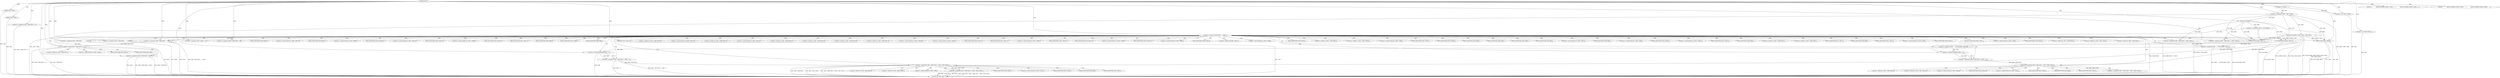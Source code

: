 digraph "FUN1" {  
"8" [label = <(METHOD,FUN1)<SUB>1</SUB>> ]
"207" [label = <(METHOD_RETURN,void)<SUB>1</SUB>> ]
"9" [label = <(PARAM,void *VAR1)<SUB>1</SUB>> ]
"10" [label = <(PARAM,VAR2 *VAR3)<SUB>1</SUB>> ]
"11" [label = <(PARAM,VAR4 *VAR5)<SUB>2</SUB>> ]
"15" [label = <(&lt;operator&gt;.assignment,VAR8 = (VAR7 *)VAR1)<SUB>8</SUB>> ]
"20" [label = <(&lt;operator&gt;.assignment,VAR5-&gt;VAR9.VAR10 = 0)<SUB>9</SUB>> ]
"27" [label = <(FUN2,FUN2(&amp;(VAR8-&gt;VAR11),VAR3-&gt;VAR12.VAR13,
        ...)<SUB>11</SUB>> ]
"42" [label = <(BLOCK,{
 {
            IMPEG2D_ERROR_CODES_T VAR15;
 ...,{
 {
            IMPEG2D_ERROR_CODES_T VAR15;
 ...)<SUB>14</SUB>> ]
"43" [label = <(BLOCK,{
            IMPEG2D_ERROR_CODES_T VAR15;
    ...,{
            IMPEG2D_ERROR_CODES_T VAR15;
    ...)<SUB>15</SUB>> ]
"123" [label = <(&lt;operator&gt;.assignment,VAR5-&gt;VAR9.VAR20 = VAR8-&gt;VAR21)<SUB>52</SUB>> ]
"132" [label = <(&lt;operator&gt;.assignment,VAR5-&gt;VAR9.VAR22 = VAR8-&gt;VAR23)<SUB>53</SUB>> ]
"141" [label = <(&lt;operator&gt;.assignment,VAR5-&gt;VAR9.VAR24            = VAR25)<SUB>55</SUB>> ]
"148" [label = <(&lt;operator&gt;.assignment,VAR5-&gt;VAR9.VAR10        = VAR26)<SUB>56</SUB>> ]
"155" [label = <(&lt;operator&gt;.assignment,VAR6     = FUN4(&amp;VAR8-&gt;VAR11))<SUB>58</SUB>> ]
"162" [label = <(&lt;operator&gt;.assignment,VAR5-&gt;VAR9.VAR18 = VAR6&gt;&gt; 3)<SUB>59</SUB>> ]
"195" [label = <(&lt;operator&gt;.assignment,VAR5-&gt;VAR9.VAR27 = 0)<SUB>64</SUB>> ]
"202" [label = <(&lt;operator&gt;.assignment,VAR8-&gt;VAR28 = 1)<SUB>66</SUB>> ]
"17" [label = <(&lt;operator&gt;.cast,(VAR7 *)VAR1)<SUB>8</SUB>> ]
"45" [label = <(&lt;operator&gt;.assignment,VAR15 = FUN3(VAR8))<SUB>17</SUB>> ]
"172" [label = <(&lt;operator&gt;.greaterThan,VAR5-&gt;VAR9.VAR18 &gt; VAR3-&gt;VAR12.VAR14)<SUB>60</SUB>> ]
"50" [label = <(&lt;operator&gt;.notEquals,(VAR16)VAR17 != VAR15)<SUB>18</SUB>> ]
"157" [label = <(FUN4,FUN4(&amp;VAR8-&gt;VAR11))<SUB>58</SUB>> ]
"168" [label = <(&lt;operator&gt;.arithmeticShiftRight,VAR6&gt;&gt; 3)<SUB>59</SUB>> ]
"184" [label = <(&lt;operator&gt;.assignment,VAR5-&gt;VAR9.VAR18 = VAR3-&gt;VAR12.VAR14)<SUB>62</SUB>> ]
"47" [label = <(FUN3,FUN3(VAR8))<SUB>17</SUB>> ]
"56" [label = <(&lt;operator&gt;.assignment,VAR5-&gt;VAR9.VAR10    = VAR15)<SUB>20</SUB>> ]
"63" [label = <(&lt;operator&gt;.assignment,VAR6     = FUN4(&amp;VAR8-&gt;VAR11))<SUB>22</SUB>> ]
"70" [label = <(&lt;operator&gt;.assignment,VAR5-&gt;VAR9.VAR18 = VAR6&gt;&gt; 3)<SUB>24</SUB>> ]
"119" [label = <(FUN5,FUN5(VAR8, VAR19))<SUB>48</SUB>> ]
"122" [label = <(RETURN,return;,return;)<SUB>49</SUB>> ]
"51" [label = <(&lt;operator&gt;.cast,(VAR16)VAR17)<SUB>18</SUB>> ]
"80" [label = <(&lt;operator&gt;.greaterThan,VAR5-&gt;VAR9.VAR18 &gt; VAR3-&gt;VAR12.VAR14)<SUB>25</SUB>> ]
"104" [label = <(&lt;operator&gt;.equals,VAR5-&gt;VAR9.VAR10 == 0)<SUB>30</SUB>> ]
"65" [label = <(FUN4,FUN4(&amp;VAR8-&gt;VAR11))<SUB>22</SUB>> ]
"76" [label = <(&lt;operator&gt;.arithmeticShiftRight,VAR6&gt;&gt; 3)<SUB>24</SUB>> ]
"92" [label = <(&lt;operator&gt;.assignment,VAR5-&gt;VAR9.VAR18 = VAR3-&gt;VAR12.VAR14)<SUB>27</SUB>> ]
"112" [label = <(&lt;operator&gt;.assignment,VAR5-&gt;VAR9.VAR10 = VAR15)<SUB>31</SUB>> ]
"124" [label = <(&lt;operator&gt;.fieldAccess,VAR5-&gt;VAR9.VAR20)<SUB>52</SUB>> ]
"129" [label = <(&lt;operator&gt;.indirectFieldAccess,VAR8-&gt;VAR21)<SUB>52</SUB>> ]
"133" [label = <(&lt;operator&gt;.fieldAccess,VAR5-&gt;VAR9.VAR22)<SUB>53</SUB>> ]
"138" [label = <(&lt;operator&gt;.indirectFieldAccess,VAR8-&gt;VAR23)<SUB>53</SUB>> ]
"142" [label = <(&lt;operator&gt;.fieldAccess,VAR5-&gt;VAR9.VAR24)<SUB>55</SUB>> ]
"149" [label = <(&lt;operator&gt;.fieldAccess,VAR5-&gt;VAR9.VAR10)<SUB>56</SUB>> ]
"163" [label = <(&lt;operator&gt;.fieldAccess,VAR5-&gt;VAR9.VAR18)<SUB>59</SUB>> ]
"196" [label = <(&lt;operator&gt;.fieldAccess,VAR5-&gt;VAR9.VAR27)<SUB>64</SUB>> ]
"203" [label = <(&lt;operator&gt;.indirectFieldAccess,VAR8-&gt;VAR28)<SUB>66</SUB>> ]
"125" [label = <(&lt;operator&gt;.indirectFieldAccess,VAR5-&gt;VAR9)<SUB>52</SUB>> ]
"128" [label = <(FIELD_IDENTIFIER,VAR20,VAR20)<SUB>52</SUB>> ]
"131" [label = <(FIELD_IDENTIFIER,VAR21,VAR21)<SUB>52</SUB>> ]
"134" [label = <(&lt;operator&gt;.indirectFieldAccess,VAR5-&gt;VAR9)<SUB>53</SUB>> ]
"137" [label = <(FIELD_IDENTIFIER,VAR22,VAR22)<SUB>53</SUB>> ]
"140" [label = <(FIELD_IDENTIFIER,VAR23,VAR23)<SUB>53</SUB>> ]
"143" [label = <(&lt;operator&gt;.indirectFieldAccess,VAR5-&gt;VAR9)<SUB>55</SUB>> ]
"146" [label = <(FIELD_IDENTIFIER,VAR24,VAR24)<SUB>55</SUB>> ]
"150" [label = <(&lt;operator&gt;.indirectFieldAccess,VAR5-&gt;VAR9)<SUB>56</SUB>> ]
"153" [label = <(FIELD_IDENTIFIER,VAR10,VAR10)<SUB>56</SUB>> ]
"158" [label = <(&lt;operator&gt;.addressOf,&amp;VAR8-&gt;VAR11)<SUB>58</SUB>> ]
"164" [label = <(&lt;operator&gt;.indirectFieldAccess,VAR5-&gt;VAR9)<SUB>59</SUB>> ]
"167" [label = <(FIELD_IDENTIFIER,VAR18,VAR18)<SUB>59</SUB>> ]
"173" [label = <(&lt;operator&gt;.fieldAccess,VAR5-&gt;VAR9.VAR18)<SUB>60</SUB>> ]
"178" [label = <(&lt;operator&gt;.fieldAccess,VAR3-&gt;VAR12.VAR14)<SUB>60</SUB>> ]
"197" [label = <(&lt;operator&gt;.indirectFieldAccess,VAR5-&gt;VAR9)<SUB>64</SUB>> ]
"200" [label = <(FIELD_IDENTIFIER,VAR27,VAR27)<SUB>64</SUB>> ]
"205" [label = <(FIELD_IDENTIFIER,VAR28,VAR28)<SUB>66</SUB>> ]
"127" [label = <(FIELD_IDENTIFIER,VAR9,VAR9)<SUB>52</SUB>> ]
"136" [label = <(FIELD_IDENTIFIER,VAR9,VAR9)<SUB>53</SUB>> ]
"145" [label = <(FIELD_IDENTIFIER,VAR9,VAR9)<SUB>55</SUB>> ]
"152" [label = <(FIELD_IDENTIFIER,VAR9,VAR9)<SUB>56</SUB>> ]
"159" [label = <(&lt;operator&gt;.indirectFieldAccess,VAR8-&gt;VAR11)<SUB>58</SUB>> ]
"166" [label = <(FIELD_IDENTIFIER,VAR9,VAR9)<SUB>59</SUB>> ]
"174" [label = <(&lt;operator&gt;.indirectFieldAccess,VAR5-&gt;VAR9)<SUB>60</SUB>> ]
"177" [label = <(FIELD_IDENTIFIER,VAR18,VAR18)<SUB>60</SUB>> ]
"179" [label = <(&lt;operator&gt;.indirectFieldAccess,VAR3-&gt;VAR12)<SUB>60</SUB>> ]
"182" [label = <(FIELD_IDENTIFIER,VAR14,VAR14)<SUB>60</SUB>> ]
"185" [label = <(&lt;operator&gt;.fieldAccess,VAR5-&gt;VAR9.VAR18)<SUB>62</SUB>> ]
"190" [label = <(&lt;operator&gt;.fieldAccess,VAR3-&gt;VAR12.VAR14)<SUB>62</SUB>> ]
"199" [label = <(FIELD_IDENTIFIER,VAR9,VAR9)<SUB>64</SUB>> ]
"57" [label = <(&lt;operator&gt;.fieldAccess,VAR5-&gt;VAR9.VAR10)<SUB>20</SUB>> ]
"71" [label = <(&lt;operator&gt;.fieldAccess,VAR5-&gt;VAR9.VAR18)<SUB>24</SUB>> ]
"161" [label = <(FIELD_IDENTIFIER,VAR11,VAR11)<SUB>58</SUB>> ]
"176" [label = <(FIELD_IDENTIFIER,VAR9,VAR9)<SUB>60</SUB>> ]
"181" [label = <(FIELD_IDENTIFIER,VAR12,VAR12)<SUB>60</SUB>> ]
"186" [label = <(&lt;operator&gt;.indirectFieldAccess,VAR5-&gt;VAR9)<SUB>62</SUB>> ]
"189" [label = <(FIELD_IDENTIFIER,VAR18,VAR18)<SUB>62</SUB>> ]
"191" [label = <(&lt;operator&gt;.indirectFieldAccess,VAR3-&gt;VAR12)<SUB>62</SUB>> ]
"194" [label = <(FIELD_IDENTIFIER,VAR14,VAR14)<SUB>62</SUB>> ]
"58" [label = <(&lt;operator&gt;.indirectFieldAccess,VAR5-&gt;VAR9)<SUB>20</SUB>> ]
"61" [label = <(FIELD_IDENTIFIER,VAR10,VAR10)<SUB>20</SUB>> ]
"66" [label = <(&lt;operator&gt;.addressOf,&amp;VAR8-&gt;VAR11)<SUB>22</SUB>> ]
"72" [label = <(&lt;operator&gt;.indirectFieldAccess,VAR5-&gt;VAR9)<SUB>24</SUB>> ]
"75" [label = <(FIELD_IDENTIFIER,VAR18,VAR18)<SUB>24</SUB>> ]
"81" [label = <(&lt;operator&gt;.fieldAccess,VAR5-&gt;VAR9.VAR18)<SUB>25</SUB>> ]
"86" [label = <(&lt;operator&gt;.fieldAccess,VAR3-&gt;VAR12.VAR14)<SUB>25</SUB>> ]
"105" [label = <(&lt;operator&gt;.fieldAccess,VAR5-&gt;VAR9.VAR10)<SUB>30</SUB>> ]
"188" [label = <(FIELD_IDENTIFIER,VAR9,VAR9)<SUB>62</SUB>> ]
"193" [label = <(FIELD_IDENTIFIER,VAR12,VAR12)<SUB>62</SUB>> ]
"60" [label = <(FIELD_IDENTIFIER,VAR9,VAR9)<SUB>20</SUB>> ]
"67" [label = <(&lt;operator&gt;.indirectFieldAccess,VAR8-&gt;VAR11)<SUB>22</SUB>> ]
"74" [label = <(FIELD_IDENTIFIER,VAR9,VAR9)<SUB>24</SUB>> ]
"82" [label = <(&lt;operator&gt;.indirectFieldAccess,VAR5-&gt;VAR9)<SUB>25</SUB>> ]
"85" [label = <(FIELD_IDENTIFIER,VAR18,VAR18)<SUB>25</SUB>> ]
"87" [label = <(&lt;operator&gt;.indirectFieldAccess,VAR3-&gt;VAR12)<SUB>25</SUB>> ]
"90" [label = <(FIELD_IDENTIFIER,VAR14,VAR14)<SUB>25</SUB>> ]
"93" [label = <(&lt;operator&gt;.fieldAccess,VAR5-&gt;VAR9.VAR18)<SUB>27</SUB>> ]
"98" [label = <(&lt;operator&gt;.fieldAccess,VAR3-&gt;VAR12.VAR14)<SUB>27</SUB>> ]
"106" [label = <(&lt;operator&gt;.indirectFieldAccess,VAR5-&gt;VAR9)<SUB>30</SUB>> ]
"109" [label = <(FIELD_IDENTIFIER,VAR10,VAR10)<SUB>30</SUB>> ]
"113" [label = <(&lt;operator&gt;.fieldAccess,VAR5-&gt;VAR9.VAR10)<SUB>31</SUB>> ]
"69" [label = <(FIELD_IDENTIFIER,VAR11,VAR11)<SUB>22</SUB>> ]
"84" [label = <(FIELD_IDENTIFIER,VAR9,VAR9)<SUB>25</SUB>> ]
"89" [label = <(FIELD_IDENTIFIER,VAR12,VAR12)<SUB>25</SUB>> ]
"94" [label = <(&lt;operator&gt;.indirectFieldAccess,VAR5-&gt;VAR9)<SUB>27</SUB>> ]
"97" [label = <(FIELD_IDENTIFIER,VAR18,VAR18)<SUB>27</SUB>> ]
"99" [label = <(&lt;operator&gt;.indirectFieldAccess,VAR3-&gt;VAR12)<SUB>27</SUB>> ]
"102" [label = <(FIELD_IDENTIFIER,VAR14,VAR14)<SUB>27</SUB>> ]
"108" [label = <(FIELD_IDENTIFIER,VAR9,VAR9)<SUB>30</SUB>> ]
"114" [label = <(&lt;operator&gt;.indirectFieldAccess,VAR5-&gt;VAR9)<SUB>31</SUB>> ]
"117" [label = <(FIELD_IDENTIFIER,VAR10,VAR10)<SUB>31</SUB>> ]
"96" [label = <(FIELD_IDENTIFIER,VAR9,VAR9)<SUB>27</SUB>> ]
"101" [label = <(FIELD_IDENTIFIER,VAR12,VAR12)<SUB>27</SUB>> ]
"116" [label = <(FIELD_IDENTIFIER,VAR9,VAR9)<SUB>31</SUB>> ]
  "122" -> "207"  [ label = "DDG: &lt;RET&gt;"] 
  "10" -> "207"  [ label = "DDG: VAR3"] 
  "11" -> "207"  [ label = "DDG: VAR5"] 
  "17" -> "207"  [ label = "DDG: VAR1"] 
  "15" -> "207"  [ label = "DDG: (VAR7 *)VAR1"] 
  "15" -> "207"  [ label = "DDG: VAR8 = (VAR7 *)VAR1"] 
  "20" -> "207"  [ label = "DDG: VAR5-&gt;VAR9.VAR10 = 0"] 
  "27" -> "207"  [ label = "DDG: &amp;(VAR8-&gt;VAR11)"] 
  "27" -> "207"  [ label = "DDG: VAR3-&gt;VAR12.VAR13"] 
  "27" -> "207"  [ label = "DDG: FUN2(&amp;(VAR8-&gt;VAR11),VAR3-&gt;VAR12.VAR13,
        VAR3-&gt;VAR12.VAR14)"] 
  "45" -> "207"  [ label = "DDG: FUN3(VAR8)"] 
  "45" -> "207"  [ label = "DDG: VAR15 = FUN3(VAR8)"] 
  "50" -> "207"  [ label = "DDG: (VAR16)VAR17"] 
  "50" -> "207"  [ label = "DDG: (VAR16)VAR17 != VAR15"] 
  "56" -> "207"  [ label = "DDG: VAR15"] 
  "56" -> "207"  [ label = "DDG: VAR5-&gt;VAR9.VAR10    = VAR15"] 
  "65" -> "207"  [ label = "DDG: &amp;VAR8-&gt;VAR11"] 
  "63" -> "207"  [ label = "DDG: FUN4(&amp;VAR8-&gt;VAR11)"] 
  "63" -> "207"  [ label = "DDG: VAR6     = FUN4(&amp;VAR8-&gt;VAR11)"] 
  "76" -> "207"  [ label = "DDG: VAR6"] 
  "70" -> "207"  [ label = "DDG: VAR6&gt;&gt; 3"] 
  "70" -> "207"  [ label = "DDG: VAR5-&gt;VAR9.VAR18 = VAR6&gt;&gt; 3"] 
  "80" -> "207"  [ label = "DDG: VAR5-&gt;VAR9.VAR18"] 
  "80" -> "207"  [ label = "DDG: VAR3-&gt;VAR12.VAR14"] 
  "80" -> "207"  [ label = "DDG: VAR5-&gt;VAR9.VAR18 &gt; VAR3-&gt;VAR12.VAR14"] 
  "92" -> "207"  [ label = "DDG: VAR5-&gt;VAR9.VAR18"] 
  "92" -> "207"  [ label = "DDG: VAR3-&gt;VAR12.VAR14"] 
  "92" -> "207"  [ label = "DDG: VAR5-&gt;VAR9.VAR18 = VAR3-&gt;VAR12.VAR14"] 
  "104" -> "207"  [ label = "DDG: VAR5-&gt;VAR9.VAR10"] 
  "104" -> "207"  [ label = "DDG: VAR5-&gt;VAR9.VAR10 == 0"] 
  "112" -> "207"  [ label = "DDG: VAR5-&gt;VAR9.VAR10"] 
  "112" -> "207"  [ label = "DDG: VAR15"] 
  "112" -> "207"  [ label = "DDG: VAR5-&gt;VAR9.VAR10 = VAR15"] 
  "119" -> "207"  [ label = "DDG: VAR8"] 
  "119" -> "207"  [ label = "DDG: FUN5(VAR8, VAR19)"] 
  "148" -> "207"  [ label = "DDG: VAR26"] 
  "119" -> "207"  [ label = "DDG: VAR19"] 
  "141" -> "207"  [ label = "DDG: VAR25"] 
  "51" -> "207"  [ label = "DDG: VAR17"] 
  "8" -> "9"  [ label = "DDG: "] 
  "8" -> "10"  [ label = "DDG: "] 
  "8" -> "11"  [ label = "DDG: "] 
  "9" -> "15"  [ label = "DDG: VAR1"] 
  "8" -> "15"  [ label = "DDG: "] 
  "8" -> "20"  [ label = "DDG: "] 
  "8" -> "42"  [ label = "DDG: "] 
  "15" -> "27"  [ label = "DDG: VAR8"] 
  "8" -> "43"  [ label = "DDG: "] 
  "47" -> "123"  [ label = "DDG: VAR8"] 
  "47" -> "132"  [ label = "DDG: VAR8"] 
  "8" -> "141"  [ label = "DDG: "] 
  "8" -> "148"  [ label = "DDG: "] 
  "157" -> "155"  [ label = "DDG: &amp;VAR8-&gt;VAR11"] 
  "168" -> "162"  [ label = "DDG: VAR6"] 
  "168" -> "162"  [ label = "DDG: 3"] 
  "8" -> "195"  [ label = "DDG: "] 
  "8" -> "202"  [ label = "DDG: "] 
  "9" -> "17"  [ label = "DDG: VAR1"] 
  "8" -> "17"  [ label = "DDG: "] 
  "47" -> "45"  [ label = "DDG: VAR8"] 
  "27" -> "157"  [ label = "DDG: &amp;(VAR8-&gt;VAR11)"] 
  "47" -> "157"  [ label = "DDG: VAR8"] 
  "15" -> "157"  [ label = "DDG: VAR8"] 
  "155" -> "168"  [ label = "DDG: VAR6"] 
  "8" -> "168"  [ label = "DDG: "] 
  "162" -> "172"  [ label = "DDG: VAR5-&gt;VAR9.VAR18"] 
  "27" -> "172"  [ label = "DDG: VAR3-&gt;VAR12.VAR14"] 
  "172" -> "184"  [ label = "DDG: VAR3-&gt;VAR12.VAR14"] 
  "15" -> "47"  [ label = "DDG: VAR8"] 
  "8" -> "47"  [ label = "DDG: "] 
  "8" -> "50"  [ label = "DDG: "] 
  "45" -> "50"  [ label = "DDG: VAR15"] 
  "50" -> "56"  [ label = "DDG: VAR15"] 
  "8" -> "56"  [ label = "DDG: "] 
  "65" -> "63"  [ label = "DDG: &amp;VAR8-&gt;VAR11"] 
  "76" -> "70"  [ label = "DDG: VAR6"] 
  "76" -> "70"  [ label = "DDG: 3"] 
  "8" -> "122"  [ label = "DDG: "] 
  "8" -> "51"  [ label = "DDG: "] 
  "47" -> "119"  [ label = "DDG: VAR8"] 
  "8" -> "119"  [ label = "DDG: "] 
  "15" -> "119"  [ label = "DDG: VAR8"] 
  "27" -> "119"  [ label = "DDG: &amp;(VAR8-&gt;VAR11)"] 
  "27" -> "65"  [ label = "DDG: &amp;(VAR8-&gt;VAR11)"] 
  "15" -> "65"  [ label = "DDG: VAR8"] 
  "47" -> "65"  [ label = "DDG: VAR8"] 
  "63" -> "76"  [ label = "DDG: VAR6"] 
  "8" -> "76"  [ label = "DDG: "] 
  "70" -> "80"  [ label = "DDG: VAR5-&gt;VAR9.VAR18"] 
  "27" -> "80"  [ label = "DDG: VAR3-&gt;VAR12.VAR14"] 
  "80" -> "92"  [ label = "DDG: VAR3-&gt;VAR12.VAR14"] 
  "56" -> "104"  [ label = "DDG: VAR5-&gt;VAR9.VAR10"] 
  "8" -> "104"  [ label = "DDG: "] 
  "8" -> "112"  [ label = "DDG: "] 
  "50" -> "112"  [ label = "DDG: VAR15"] 
  "172" -> "188"  [ label = "CDG: "] 
  "172" -> "185"  [ label = "CDG: "] 
  "172" -> "189"  [ label = "CDG: "] 
  "172" -> "191"  [ label = "CDG: "] 
  "172" -> "190"  [ label = "CDG: "] 
  "172" -> "184"  [ label = "CDG: "] 
  "172" -> "194"  [ label = "CDG: "] 
  "172" -> "186"  [ label = "CDG: "] 
  "172" -> "193"  [ label = "CDG: "] 
  "50" -> "60"  [ label = "CDG: "] 
  "50" -> "167"  [ label = "CDG: "] 
  "50" -> "57"  [ label = "CDG: "] 
  "50" -> "136"  [ label = "CDG: "] 
  "50" -> "75"  [ label = "CDG: "] 
  "50" -> "145"  [ label = "CDG: "] 
  "50" -> "146"  [ label = "CDG: "] 
  "50" -> "128"  [ label = "CDG: "] 
  "50" -> "81"  [ label = "CDG: "] 
  "50" -> "161"  [ label = "CDG: "] 
  "50" -> "84"  [ label = "CDG: "] 
  "50" -> "163"  [ label = "CDG: "] 
  "50" -> "131"  [ label = "CDG: "] 
  "50" -> "85"  [ label = "CDG: "] 
  "50" -> "179"  [ label = "CDG: "] 
  "50" -> "178"  [ label = "CDG: "] 
  "50" -> "196"  [ label = "CDG: "] 
  "50" -> "149"  [ label = "CDG: "] 
  "50" -> "56"  [ label = "CDG: "] 
  "50" -> "69"  [ label = "CDG: "] 
  "50" -> "132"  [ label = "CDG: "] 
  "50" -> "67"  [ label = "CDG: "] 
  "50" -> "150"  [ label = "CDG: "] 
  "50" -> "104"  [ label = "CDG: "] 
  "50" -> "197"  [ label = "CDG: "] 
  "50" -> "74"  [ label = "CDG: "] 
  "50" -> "119"  [ label = "CDG: "] 
  "50" -> "162"  [ label = "CDG: "] 
  "50" -> "153"  [ label = "CDG: "] 
  "50" -> "168"  [ label = "CDG: "] 
  "50" -> "76"  [ label = "CDG: "] 
  "50" -> "87"  [ label = "CDG: "] 
  "50" -> "129"  [ label = "CDG: "] 
  "50" -> "134"  [ label = "CDG: "] 
  "50" -> "138"  [ label = "CDG: "] 
  "50" -> "181"  [ label = "CDG: "] 
  "50" -> "195"  [ label = "CDG: "] 
  "50" -> "148"  [ label = "CDG: "] 
  "50" -> "90"  [ label = "CDG: "] 
  "50" -> "173"  [ label = "CDG: "] 
  "50" -> "137"  [ label = "CDG: "] 
  "50" -> "80"  [ label = "CDG: "] 
  "50" -> "58"  [ label = "CDG: "] 
  "50" -> "61"  [ label = "CDG: "] 
  "50" -> "152"  [ label = "CDG: "] 
  "50" -> "174"  [ label = "CDG: "] 
  "50" -> "182"  [ label = "CDG: "] 
  "50" -> "70"  [ label = "CDG: "] 
  "50" -> "164"  [ label = "CDG: "] 
  "50" -> "127"  [ label = "CDG: "] 
  "50" -> "155"  [ label = "CDG: "] 
  "50" -> "202"  [ label = "CDG: "] 
  "50" -> "108"  [ label = "CDG: "] 
  "50" -> "205"  [ label = "CDG: "] 
  "50" -> "158"  [ label = "CDG: "] 
  "50" -> "86"  [ label = "CDG: "] 
  "50" -> "141"  [ label = "CDG: "] 
  "50" -> "89"  [ label = "CDG: "] 
  "50" -> "66"  [ label = "CDG: "] 
  "50" -> "122"  [ label = "CDG: "] 
  "50" -> "166"  [ label = "CDG: "] 
  "50" -> "72"  [ label = "CDG: "] 
  "50" -> "142"  [ label = "CDG: "] 
  "50" -> "200"  [ label = "CDG: "] 
  "50" -> "123"  [ label = "CDG: "] 
  "50" -> "106"  [ label = "CDG: "] 
  "50" -> "65"  [ label = "CDG: "] 
  "50" -> "157"  [ label = "CDG: "] 
  "50" -> "159"  [ label = "CDG: "] 
  "50" -> "176"  [ label = "CDG: "] 
  "50" -> "82"  [ label = "CDG: "] 
  "50" -> "140"  [ label = "CDG: "] 
  "50" -> "143"  [ label = "CDG: "] 
  "50" -> "199"  [ label = "CDG: "] 
  "50" -> "71"  [ label = "CDG: "] 
  "50" -> "105"  [ label = "CDG: "] 
  "50" -> "177"  [ label = "CDG: "] 
  "50" -> "63"  [ label = "CDG: "] 
  "50" -> "203"  [ label = "CDG: "] 
  "50" -> "124"  [ label = "CDG: "] 
  "50" -> "125"  [ label = "CDG: "] 
  "50" -> "109"  [ label = "CDG: "] 
  "50" -> "133"  [ label = "CDG: "] 
  "50" -> "172"  [ label = "CDG: "] 
  "80" -> "94"  [ label = "CDG: "] 
  "80" -> "96"  [ label = "CDG: "] 
  "80" -> "98"  [ label = "CDG: "] 
  "80" -> "102"  [ label = "CDG: "] 
  "80" -> "92"  [ label = "CDG: "] 
  "80" -> "97"  [ label = "CDG: "] 
  "80" -> "93"  [ label = "CDG: "] 
  "80" -> "101"  [ label = "CDG: "] 
  "80" -> "99"  [ label = "CDG: "] 
  "104" -> "113"  [ label = "CDG: "] 
  "104" -> "114"  [ label = "CDG: "] 
  "104" -> "112"  [ label = "CDG: "] 
  "104" -> "116"  [ label = "CDG: "] 
  "104" -> "117"  [ label = "CDG: "] 
}
